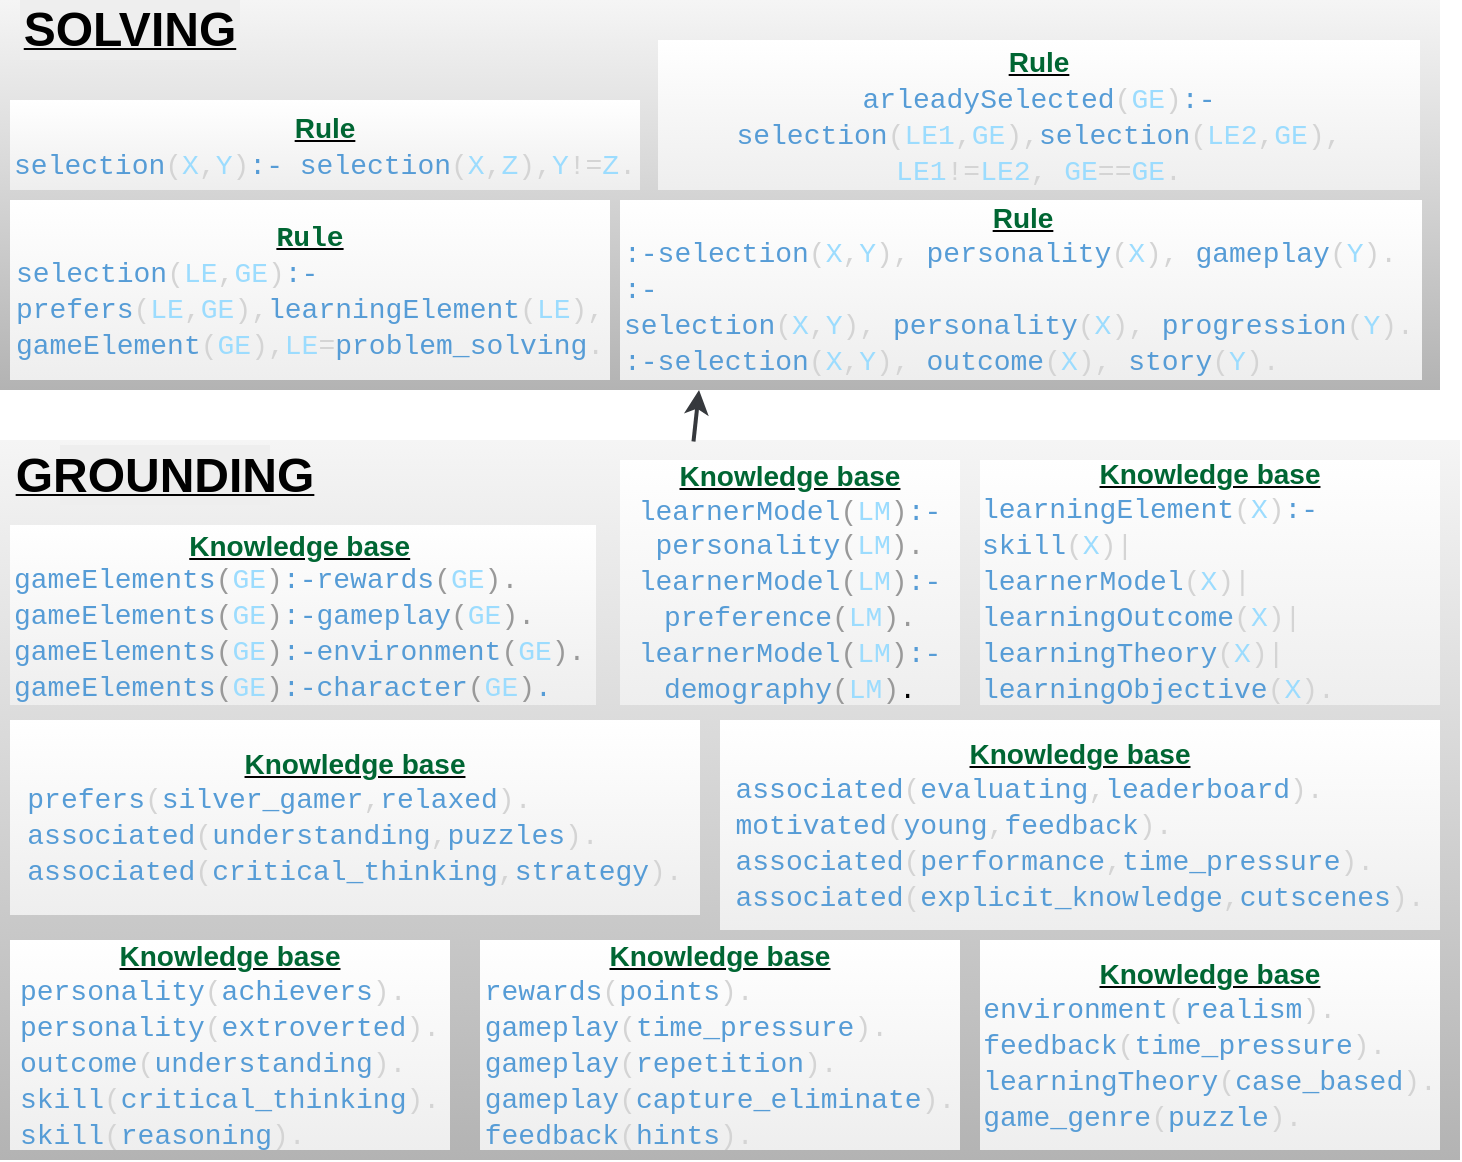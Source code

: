 <mxfile version="21.7.5" type="github" pages="2">
  <diagram id="4RjSWT0RKZWfSwgtfKOv" name="SystemReasoning">
    <mxGraphModel dx="2771" dy="1139" grid="1" gridSize="10" guides="1" tooltips="1" connect="1" arrows="1" fold="1" page="1" pageScale="1" pageWidth="827" pageHeight="1169" math="0" shadow="0">
      <root>
        <mxCell id="0" />
        <mxCell id="1" parent="0" />
        <mxCell id="TJ5iT2tm_MIIDxVGzSix-23" value="" style="rounded=0;whiteSpace=wrap;html=1;labelBackgroundColor=none;fontSize=14;fillColor=#f5f5f5;strokeColor=none;dashed=1;gradientColor=#b3b3b3;" parent="1" vertex="1">
          <mxGeometry x="-110" y="200" width="720" height="195" as="geometry" />
        </mxCell>
        <mxCell id="TJ5iT2tm_MIIDxVGzSix-22" value="" style="rounded=0;whiteSpace=wrap;html=1;labelBackgroundColor=none;fontSize=14;fillColor=#f5f5f5;gradientColor=#b3b3b3;strokeColor=none;" parent="1" vertex="1">
          <mxGeometry x="-110" y="420" width="730" height="360" as="geometry" />
        </mxCell>
        <mxCell id="TJ5iT2tm_MIIDxVGzSix-2" value="&lt;div style=&quot;text-align: center; font-size: 14px;&quot;&gt;&lt;b style=&quot;font-size: 14px;&quot;&gt;&lt;u style=&quot;font-size: 14px;&quot;&gt;&lt;font color=&quot;#006633&quot; style=&quot;font-size: 14px;&quot;&gt;Knowledge base&lt;/font&gt;&lt;/u&gt;&lt;/b&gt;&lt;/div&gt;&lt;font face=&quot;menlo, monaco, courier new, monospace&quot; style=&quot;font-size: 14px;&quot;&gt;&lt;font color=&quot;#569cd6&quot; style=&quot;font-size: 14px;&quot;&gt;gameElements&lt;/font&gt;&lt;font color=&quot;#999999&quot; style=&quot;font-size: 14px;&quot;&gt;(&lt;/font&gt;&lt;font color=&quot;#9cdcfe&quot; style=&quot;font-size: 14px;&quot;&gt;GE&lt;/font&gt;&lt;font color=&quot;#999999&quot; style=&quot;font-size: 14px;&quot;&gt;)&lt;/font&gt;&lt;font color=&quot;#569cd6&quot; style=&quot;font-size: 14px;&quot;&gt;:-rewards&lt;/font&gt;&lt;font color=&quot;#999999&quot; style=&quot;font-size: 14px;&quot;&gt;(&lt;/font&gt;&lt;font color=&quot;#9cdcfe&quot; style=&quot;font-size: 14px;&quot;&gt;GE&lt;/font&gt;&lt;font color=&quot;#999999&quot; style=&quot;font-size: 14px;&quot;&gt;).&lt;/font&gt;&lt;font color=&quot;#569cd6&quot; style=&quot;font-size: 14px;&quot;&gt;&lt;br style=&quot;font-size: 14px;&quot;&gt;&lt;/font&gt;&lt;font color=&quot;#569cd6&quot; style=&quot;font-size: 14px;&quot;&gt;gameElements&lt;/font&gt;&lt;font color=&quot;#999999&quot; style=&quot;font-size: 14px;&quot;&gt;(&lt;/font&gt;&lt;font color=&quot;#9cdcfe&quot; style=&quot;font-size: 14px;&quot;&gt;GE&lt;/font&gt;&lt;font color=&quot;#999999&quot; style=&quot;font-size: 14px;&quot;&gt;)&lt;/font&gt;&lt;font color=&quot;#569cd6&quot; style=&quot;font-size: 14px;&quot;&gt;:-&lt;/font&gt;&lt;font color=&quot;#569cd6&quot; style=&quot;font-size: 14px;&quot;&gt;gameplay&lt;/font&gt;&lt;font color=&quot;#999999&quot; style=&quot;font-size: 14px;&quot;&gt;(&lt;/font&gt;&lt;font color=&quot;#9cdcfe&quot; style=&quot;font-size: 14px;&quot;&gt;GE&lt;/font&gt;&lt;font color=&quot;#999999&quot; style=&quot;font-size: 14px;&quot;&gt;).&lt;/font&gt;&lt;font color=&quot;#569cd6&quot; style=&quot;font-size: 14px;&quot;&gt;&lt;br style=&quot;font-size: 14px;&quot;&gt;&lt;/font&gt;&lt;font color=&quot;#569cd6&quot; style=&quot;font-size: 14px;&quot;&gt;gameElements&lt;/font&gt;&lt;font color=&quot;#999999&quot; style=&quot;font-size: 14px;&quot;&gt;(&lt;/font&gt;&lt;font color=&quot;#9cdcfe&quot; style=&quot;font-size: 14px;&quot;&gt;GE&lt;/font&gt;&lt;font color=&quot;#999999&quot; style=&quot;font-size: 14px;&quot;&gt;)&lt;/font&gt;&lt;font color=&quot;#569cd6&quot; style=&quot;font-size: 14px;&quot;&gt;:-&lt;/font&gt;&lt;font color=&quot;#569cd6&quot; style=&quot;font-size: 14px;&quot;&gt;environment&lt;/font&gt;&lt;font color=&quot;#999999&quot; style=&quot;font-size: 14px;&quot;&gt;(&lt;/font&gt;&lt;font color=&quot;#9cdcfe&quot; style=&quot;font-size: 14px;&quot;&gt;GE&lt;/font&gt;&lt;font color=&quot;#999999&quot; style=&quot;font-size: 14px;&quot;&gt;).&lt;/font&gt;&lt;font color=&quot;#569cd6&quot; style=&quot;font-size: 14px;&quot;&gt;&lt;br style=&quot;font-size: 14px;&quot;&gt;&lt;/font&gt;&lt;font color=&quot;#569cd6&quot; style=&quot;font-size: 14px;&quot;&gt;gameElements&lt;/font&gt;&lt;font color=&quot;#999999&quot; style=&quot;font-size: 14px;&quot;&gt;(&lt;/font&gt;&lt;font color=&quot;#9cdcfe&quot; style=&quot;font-size: 14px;&quot;&gt;GE&lt;/font&gt;&lt;font color=&quot;#999999&quot; style=&quot;font-size: 14px;&quot;&gt;)&lt;/font&gt;&lt;font color=&quot;#569cd6&quot; style=&quot;font-size: 14px;&quot;&gt;:-&lt;/font&gt;&lt;font color=&quot;#569cd6&quot; style=&quot;font-size: 14px;&quot;&gt;character&lt;/font&gt;&lt;font color=&quot;#999999&quot; style=&quot;font-size: 14px;&quot;&gt;(&lt;/font&gt;&lt;font color=&quot;#9cdcfe&quot; style=&quot;font-size: 14px;&quot;&gt;GE&lt;/font&gt;&lt;font color=&quot;#999999&quot; style=&quot;font-size: 14px;&quot;&gt;)&lt;/font&gt;&lt;font color=&quot;#569cd6&quot; style=&quot;font-size: 14px;&quot;&gt;&lt;span style=&quot;font-size: 14px;&quot;&gt;.&lt;/span&gt;&lt;/font&gt;&lt;/font&gt;" style="rounded=0;whiteSpace=wrap;html=1;align=left;fontSize=14;fillColor=#eeeeee;strokeColor=none;dashed=1;labelBackgroundColor=none;gradientColor=#ffffff;gradientDirection=north;" parent="1" vertex="1">
          <mxGeometry x="-105" y="462.5" width="293" height="90" as="geometry" />
        </mxCell>
        <mxCell id="TJ5iT2tm_MIIDxVGzSix-3" value="&lt;b style=&quot;font-size: 14px&quot;&gt;&lt;u style=&quot;font-size: 14px&quot;&gt;&lt;font color=&quot;#006633&quot; style=&quot;font-size: 14px&quot;&gt;Knowledge base&lt;/font&gt;&lt;/u&gt;&lt;/b&gt;&lt;span style=&quot;font-size: 14px&quot;&gt;&lt;br style=&quot;font-size: 14px&quot;&gt;&lt;/span&gt;&lt;div style=&quot;color: rgb(212 , 212 , 212) ; font-family: &amp;quot;menlo&amp;quot; , &amp;quot;monaco&amp;quot; , &amp;quot;courier new&amp;quot; , monospace ; line-height: 18px ; font-size: 14px&quot;&gt;&lt;div style=&quot;text-align: left ; font-size: 14px&quot;&gt;&lt;span style=&quot;font-size: 14px;&quot;&gt;&lt;span style=&quot;color: rgb(86 , 156 , 214) ; font-size: 14px&quot;&gt;learningElement&lt;/span&gt;(&lt;span style=&quot;color: rgb(156 , 220 , 254) ; font-size: 14px&quot;&gt;X&lt;/span&gt;)&lt;span style=&quot;color: rgb(86 , 156 , 214) ; font-size: 14px&quot;&gt;:-skill&lt;/span&gt;(&lt;span style=&quot;color: rgb(156 , 220 , 254) ; font-size: 14px&quot;&gt;X&lt;/span&gt;)|&lt;/span&gt;&lt;/div&gt;&lt;div style=&quot;text-align: left ; font-size: 14px&quot;&gt;&lt;span style=&quot;font-size: 14px;&quot;&gt;&lt;span style=&quot;color: rgb(86 , 156 , 214) ; font-size: 14px&quot;&gt;learnerModel&lt;/span&gt;(&lt;span style=&quot;color: rgb(156 , 220 , 254) ; font-size: 14px&quot;&gt;X&lt;/span&gt;)|&lt;/span&gt;&lt;/div&gt;&lt;div style=&quot;text-align: left ; font-size: 14px&quot;&gt;&lt;span style=&quot;color: rgb(86, 156, 214); font-size: 14px;&quot;&gt;learningOutcome&lt;/span&gt;&lt;span style=&quot;font-size: 14px;&quot;&gt;(&lt;/span&gt;&lt;span style=&quot;color: rgb(156, 220, 254); font-size: 14px;&quot;&gt;X&lt;/span&gt;&lt;span style=&quot;font-size: 14px;&quot;&gt;)|&lt;/span&gt;&lt;/div&gt;&lt;div style=&quot;text-align: left ; font-size: 14px&quot;&gt;&lt;span style=&quot;font-size: 14px;&quot;&gt;                    &lt;span style=&quot;color: rgb(86 , 156 , 214) ; font-size: 14px&quot;&gt;learningTheory&lt;/span&gt;(&lt;span style=&quot;color: rgb(156 , 220 , 254) ; font-size: 14px&quot;&gt;X&lt;/span&gt;)|&lt;/span&gt;&lt;/div&gt;&lt;div style=&quot;font-size: 14px&quot;&gt;&lt;div style=&quot;text-align: left ; font-size: 14px&quot;&gt;&lt;span style=&quot;color: rgb(86, 156, 214); font-size: 14px;&quot;&gt;learningObjective&lt;/span&gt;&lt;span style=&quot;font-size: 14px;&quot;&gt;(&lt;/span&gt;&lt;span style=&quot;color: rgb(156, 220, 254); font-size: 14px;&quot;&gt;X&lt;/span&gt;&lt;span style=&quot;font-size: 14px;&quot;&gt;).&lt;/span&gt;&lt;/div&gt;&lt;/div&gt;&lt;/div&gt;" style="rounded=0;whiteSpace=wrap;html=1;fontSize=14;fillColor=#eeeeee;strokeColor=none;dashed=1;labelBackgroundColor=none;gradientColor=#ffffff;gradientDirection=north;" parent="1" vertex="1">
          <mxGeometry x="380" y="430" width="230" height="122.5" as="geometry" />
        </mxCell>
        <mxCell id="TJ5iT2tm_MIIDxVGzSix-4" value="&lt;b style=&quot;font-size: 14px&quot;&gt;&lt;u style=&quot;font-size: 14px&quot;&gt;&lt;font color=&quot;#006633&quot; style=&quot;font-size: 14px&quot;&gt;Knowledge base&lt;/font&gt;&lt;/u&gt;&lt;/b&gt;&lt;br style=&quot;font-size: 14px&quot;&gt;&lt;font face=&quot;menlo, monaco, courier new, monospace&quot; style=&quot;font-size: 14px&quot;&gt;&lt;font color=&quot;#569cd6&quot; style=&quot;text-align: left ; font-size: 14px&quot;&gt;learnerModel&lt;/font&gt;&lt;font color=&quot;#999999&quot; style=&quot;text-align: left ; font-size: 14px&quot;&gt;(&lt;/font&gt;&lt;font color=&quot;#9cdcfe&quot; style=&quot;text-align: left ; font-size: 14px&quot;&gt;LM&lt;/font&gt;&lt;font color=&quot;#999999&quot; style=&quot;text-align: left ; font-size: 14px&quot;&gt;)&lt;/font&gt;&lt;font color=&quot;#569cd6&quot; style=&quot;text-align: left ; font-size: 14px&quot;&gt;:-&lt;br&gt;&lt;/font&gt;&lt;font color=&quot;#569cd6&quot; style=&quot;text-align: left ; font-size: 14px&quot;&gt;personality&lt;/font&gt;&lt;font color=&quot;#999999&quot; style=&quot;text-align: left ; font-size: 14px&quot;&gt;(&lt;/font&gt;&lt;font color=&quot;#9cdcfe&quot; style=&quot;text-align: left ; font-size: 14px&quot;&gt;LM&lt;/font&gt;&lt;font color=&quot;#999999&quot; style=&quot;text-align: left ; font-size: 14px&quot;&gt;).&lt;/font&gt;&lt;br style=&quot;font-size: 14px&quot;&gt;&lt;font style=&quot;text-align: left ; font-size: 14px&quot; color=&quot;#569cd6&quot;&gt;learnerModel&lt;/font&gt;&lt;font color=&quot;#999999&quot; style=&quot;text-align: left ; font-size: 14px&quot;&gt;(&lt;/font&gt;&lt;font style=&quot;text-align: left ; font-size: 14px&quot; color=&quot;#9cdcfe&quot;&gt;LM&lt;/font&gt;&lt;font color=&quot;#999999&quot; style=&quot;text-align: left ; font-size: 14px&quot;&gt;)&lt;/font&gt;&lt;font color=&quot;#569cd6&quot; style=&quot;text-align: left ; font-size: 14px&quot;&gt;:-&lt;br&gt;&lt;/font&gt;&lt;font color=&quot;#569cd6&quot; style=&quot;text-align: left ; font-size: 14px&quot;&gt;preference&lt;/font&gt;&lt;font color=&quot;#999999&quot; style=&quot;text-align: left ; font-size: 14px&quot;&gt;(&lt;/font&gt;&lt;font color=&quot;#9cdcfe&quot; style=&quot;text-align: left ; font-size: 14px&quot;&gt;LM&lt;/font&gt;&lt;font color=&quot;#999999&quot; style=&quot;text-align: left ; font-size: 14px&quot;&gt;).&lt;/font&gt;&lt;br style=&quot;font-size: 14px&quot;&gt;&lt;font color=&quot;#569cd6&quot; style=&quot;text-align: left ; font-size: 14px&quot;&gt;learnerModel&lt;/font&gt;&lt;font color=&quot;#999999&quot; style=&quot;text-align: left ; font-size: 14px&quot;&gt;(&lt;/font&gt;&lt;font color=&quot;#9cdcfe&quot; style=&quot;text-align: left ; font-size: 14px&quot;&gt;LM&lt;/font&gt;&lt;font color=&quot;#999999&quot; style=&quot;text-align: left ; font-size: 14px&quot;&gt;)&lt;/font&gt;&lt;font color=&quot;#569cd6&quot; style=&quot;text-align: left ; font-size: 14px&quot;&gt;:-&lt;br&gt;&lt;/font&gt;&lt;font color=&quot;#569cd6&quot; style=&quot;text-align: left ; font-size: 14px&quot;&gt;demography&lt;/font&gt;&lt;font color=&quot;#999999&quot; style=&quot;text-align: left ; font-size: 14px&quot;&gt;(&lt;/font&gt;&lt;font color=&quot;#9cdcfe&quot; style=&quot;text-align: left ; font-size: 14px&quot;&gt;LM&lt;/font&gt;&lt;font color=&quot;#999999&quot; style=&quot;text-align: left ; font-size: 14px&quot;&gt;)&lt;/font&gt;.&lt;/font&gt;" style="rounded=0;whiteSpace=wrap;html=1;fontSize=14;fillColor=#eeeeee;strokeColor=none;dashed=1;labelBackgroundColor=none;gradientColor=#ffffff;gradientDirection=north;" parent="1" vertex="1">
          <mxGeometry x="200" y="430" width="170" height="122.5" as="geometry" />
        </mxCell>
        <mxCell id="TJ5iT2tm_MIIDxVGzSix-6" value="&lt;span style=&quot;font-size: 14px;&quot;&gt;&lt;b style=&quot;font-size: 14px;&quot;&gt;&lt;u style=&quot;font-size: 14px;&quot;&gt;&lt;font color=&quot;#006633&quot; style=&quot;font-size: 14px;&quot;&gt;Knowledge base&lt;/font&gt;&lt;/u&gt;&lt;/b&gt;&lt;br style=&quot;font-size: 14px;&quot;&gt;&lt;/span&gt;&lt;div style=&quot;text-align: left; color: rgb(212, 212, 212); font-family: menlo, monaco, &amp;quot;courier new&amp;quot;, monospace; line-height: 18px; font-size: 14px;&quot;&gt;&lt;span style=&quot;font-size: 14px;&quot;&gt;&lt;span style=&quot;color: rgb(86, 156, 214); font-size: 14px;&quot;&gt;personality&lt;/span&gt;(&lt;span style=&quot;color: rgb(86, 156, 214); font-size: 14px;&quot;&gt;achievers&lt;/span&gt;).&lt;/span&gt;&lt;/div&gt;&lt;div style=&quot;text-align: left; color: rgb(212, 212, 212); font-family: menlo, monaco, &amp;quot;courier new&amp;quot;, monospace; line-height: 18px; font-size: 14px;&quot;&gt;&lt;span style=&quot;color: rgb(86, 156, 214); font-size: 14px;&quot;&gt;personality&lt;/span&gt;&lt;span style=&quot;font-size: 14px;&quot;&gt;(&lt;/span&gt;&lt;span style=&quot;color: rgb(86, 156, 214); font-size: 14px;&quot;&gt;extroverted&lt;/span&gt;&lt;span style=&quot;font-size: 14px;&quot;&gt;).&lt;/span&gt;&lt;/div&gt;&lt;div style=&quot;text-align: left; color: rgb(212, 212, 212); font-family: menlo, monaco, &amp;quot;courier new&amp;quot;, monospace; line-height: 18px; font-size: 14px;&quot;&gt;&lt;span style=&quot;font-size: 14px;&quot;&gt;&lt;span style=&quot;color: rgb(86, 156, 214); font-size: 14px;&quot;&gt;outcome&lt;/span&gt;(&lt;span style=&quot;color: rgb(86, 156, 214); font-size: 14px;&quot;&gt;understanding&lt;/span&gt;).&lt;/span&gt;&lt;/div&gt;&lt;div style=&quot;color: rgb(212, 212, 212); font-family: menlo, monaco, &amp;quot;courier new&amp;quot;, monospace; line-height: 18px; font-size: 14px;&quot;&gt;&lt;div style=&quot;font-family: menlo, monaco, &amp;quot;courier new&amp;quot;, monospace; line-height: 18px; font-size: 14px;&quot;&gt;&lt;div style=&quot;font-family: menlo, monaco, &amp;quot;courier new&amp;quot;, monospace; line-height: 18px; font-size: 14px;&quot;&gt;&lt;div style=&quot;text-align: left; font-size: 14px;&quot;&gt;&lt;span style=&quot;font-size: 14px;&quot;&gt;&lt;span style=&quot;color: rgb(86, 156, 214); font-size: 14px;&quot;&gt;skill&lt;/span&gt;(&lt;span style=&quot;color: rgb(86, 156, 214); font-size: 14px;&quot;&gt;critical_thinking&lt;/span&gt;).&lt;/span&gt;&lt;/div&gt;&lt;div style=&quot;font-size: 14px;&quot;&gt;&lt;div style=&quot;text-align: left; font-size: 14px;&quot;&gt;&lt;span style=&quot;color: rgb(86, 156, 214); font-size: 14px;&quot;&gt;skill&lt;/span&gt;&lt;span style=&quot;font-size: 14px;&quot;&gt;(&lt;/span&gt;&lt;span style=&quot;color: rgb(86, 156, 214); font-size: 14px;&quot;&gt;reasoning&lt;/span&gt;&lt;span style=&quot;font-size: 14px;&quot;&gt;).&lt;/span&gt;&lt;/div&gt;&lt;/div&gt;&lt;/div&gt;&lt;/div&gt;&lt;/div&gt;" style="rounded=0;whiteSpace=wrap;html=1;fontSize=14;fillColor=#eeeeee;strokeColor=none;dashed=1;labelBackgroundColor=none;gradientColor=#ffffff;gradientDirection=north;" parent="1" vertex="1">
          <mxGeometry x="-105" y="670" width="220" height="105" as="geometry" />
        </mxCell>
        <mxCell id="TJ5iT2tm_MIIDxVGzSix-10" value="&lt;span style=&quot;font-size: 14px;&quot;&gt;&lt;b style=&quot;font-size: 14px;&quot;&gt;&lt;u style=&quot;font-size: 14px;&quot;&gt;&lt;font color=&quot;#006633&quot; style=&quot;font-size: 14px;&quot;&gt;Knowledge base&lt;/font&gt;&lt;/u&gt;&lt;/b&gt;&lt;br style=&quot;font-size: 14px;&quot;&gt;&lt;/span&gt;&lt;div style=&quot;text-align: left; color: rgb(212, 212, 212); font-family: menlo, monaco, &amp;quot;courier new&amp;quot;, monospace; line-height: 18px; font-size: 14px;&quot;&gt;&lt;span style=&quot;font-size: 14px;&quot;&gt;&lt;span style=&quot;color: rgb(86, 156, 214); font-size: 14px;&quot;&gt;prefers&lt;/span&gt;(&lt;span style=&quot;color: rgb(86, 156, 214); font-size: 14px;&quot;&gt;silver_gamer&lt;/span&gt;,&lt;span style=&quot;color: rgb(86, 156, 214); font-size: 14px;&quot;&gt;relaxed&lt;/span&gt;).&lt;/span&gt;&lt;/div&gt;&lt;div style=&quot;color: rgb(212, 212, 212); font-family: menlo, monaco, &amp;quot;courier new&amp;quot;, monospace; line-height: 18px; font-size: 14px;&quot;&gt;&lt;div style=&quot;text-align: left; line-height: 18px; font-size: 14px;&quot;&gt;&lt;span style=&quot;color: rgb(86, 156, 214); font-size: 14px;&quot;&gt;associated&lt;/span&gt;(&lt;span style=&quot;color: rgb(86, 156, 214); font-size: 14px;&quot;&gt;understanding&lt;/span&gt;,&lt;span style=&quot;color: rgb(86, 156, 214); font-size: 14px;&quot;&gt;puzzles&lt;/span&gt;).&lt;/div&gt;&lt;div style=&quot;text-align: left; line-height: 18px; font-size: 14px;&quot;&gt;&lt;div style=&quot;line-height: 18px; font-size: 14px;&quot;&gt;&lt;span style=&quot;color: rgb(86, 156, 214); font-size: 14px;&quot;&gt;associated&lt;/span&gt;(&lt;span style=&quot;color: rgb(86, 156, 214); font-size: 14px;&quot;&gt;critical_thinking&lt;/span&gt;,&lt;span style=&quot;color: rgb(86, 156, 214); font-size: 14px;&quot;&gt;strategy&lt;/span&gt;).&lt;/div&gt;&lt;/div&gt;&lt;/div&gt;" style="rounded=0;whiteSpace=wrap;html=1;fontSize=14;fillColor=#eeeeee;strokeColor=none;dashed=1;labelBackgroundColor=none;gradientColor=#ffffff;gradientDirection=north;" parent="1" vertex="1">
          <mxGeometry x="-105" y="560" width="345" height="97.5" as="geometry" />
        </mxCell>
        <mxCell id="TJ5iT2tm_MIIDxVGzSix-11" value="&lt;div style=&quot;font-family: &amp;quot;menlo&amp;quot; , &amp;quot;monaco&amp;quot; , &amp;quot;courier new&amp;quot; , monospace ; line-height: 18px ; font-size: 14px&quot;&gt;&lt;span style=&quot;font-size: 14px;&quot;&gt;&lt;b style=&quot;font-size: 14px&quot;&gt;&lt;u style=&quot;font-size: 14px&quot;&gt;&lt;font color=&quot;#006633&quot; style=&quot;font-size: 14px&quot;&gt;Rule&lt;/font&gt;&lt;/u&gt;&lt;/b&gt;&lt;/span&gt;&lt;/div&gt;&lt;div style=&quot;text-align: left ; color: rgb(212 , 212 , 212) ; font-family: &amp;quot;menlo&amp;quot; , &amp;quot;monaco&amp;quot; , &amp;quot;courier new&amp;quot; , monospace ; line-height: 18px ; font-size: 14px&quot;&gt;&lt;span style=&quot;font-size: 14px;&quot;&gt;&lt;span style=&quot;color: rgb(86 , 156 , 214) ; font-size: 14px&quot;&gt;selection&lt;/span&gt;(&lt;span style=&quot;color: rgb(156 , 220 , 254) ; font-size: 14px&quot;&gt;LE&lt;/span&gt;,&lt;span style=&quot;color: rgb(156 , 220 , 254) ; font-size: 14px&quot;&gt;GE&lt;/span&gt;)&lt;span style=&quot;color: rgb(86 , 156 , 214) ; font-size: 14px&quot;&gt;:-&lt;span style=&quot;white-space: pre ; font-size: 14px&quot;&gt; &lt;span style=&quot;white-space: pre ; font-size: 14px&quot;&gt;   &amp;nbsp;&lt;/span&gt;&lt;/span&gt;&lt;/span&gt;&lt;/span&gt;&lt;/div&gt;&lt;div style=&quot;color: rgb(212 , 212 , 212) ; font-family: &amp;quot;menlo&amp;quot; , &amp;quot;monaco&amp;quot; , &amp;quot;courier new&amp;quot; , monospace ; line-height: 18px ; font-size: 14px&quot;&gt;&lt;span style=&quot;font-size: 14px;&quot;&gt;&lt;span style=&quot;color: rgb(86 , 156 , 214) ; font-size: 14px&quot;&gt;prefers&lt;/span&gt;(&lt;span style=&quot;color: rgb(156 , 220 , 254) ; font-size: 14px&quot;&gt;LE&lt;/span&gt;,&lt;span style=&quot;color: rgb(156 , 220 , 254) ; font-size: 14px&quot;&gt;GE&lt;/span&gt;),&lt;span style=&quot;color: rgb(86 , 156 , 214) ; font-size: 14px&quot;&gt;learningElement&lt;/span&gt;(&lt;span style=&quot;color: rgb(156 , 220 , 254) ; font-size: 14px&quot;&gt;LE&lt;/span&gt;),&lt;/span&gt;&lt;/div&gt;&lt;div style=&quot;color: rgb(212 , 212 , 212) ; font-family: &amp;quot;menlo&amp;quot; , &amp;quot;monaco&amp;quot; , &amp;quot;courier new&amp;quot; , monospace ; line-height: 18px ; font-size: 14px&quot;&gt;&lt;span style=&quot;font-size: 14px;&quot;&gt;&lt;span style=&quot;color: rgb(86 , 156 , 214) ; font-size: 14px&quot;&gt;gameElement&lt;/span&gt;(&lt;span style=&quot;color: rgb(156 , 220 , 254) ; font-size: 14px&quot;&gt;GE&lt;/span&gt;),&lt;span style=&quot;color: rgb(156 , 220 , 254) ; font-size: 14px&quot;&gt;LE&lt;/span&gt;=&lt;span style=&quot;color: rgb(86 , 156 , 214) ; font-size: 14px&quot;&gt;problem_solving&lt;/span&gt;.&lt;/span&gt;&lt;/div&gt;" style="rounded=0;whiteSpace=wrap;html=1;fontSize=14;fillColor=#eeeeee;strokeColor=none;dashed=1;labelBackgroundColor=none;gradientColor=#ffffff;gradientDirection=north;" parent="1" vertex="1">
          <mxGeometry x="-105" y="300" width="300" height="90" as="geometry" />
        </mxCell>
        <mxCell id="TJ5iT2tm_MIIDxVGzSix-15" value="&lt;div style=&quot;text-align: center ; font-size: 14px&quot;&gt;&lt;b style=&quot;color: rgb(0 , 0 , 0) ; font-size: 14px&quot;&gt;&lt;u style=&quot;font-size: 14px&quot;&gt;&lt;font color=&quot;#006633&quot; style=&quot;font-size: 14px&quot;&gt;Rule&lt;/font&gt;&lt;/u&gt;&lt;/b&gt;&lt;/div&gt;&lt;div style=&quot;font-size: 14px&quot;&gt;&lt;span style=&quot;color: rgb(212 , 212 , 212) ; font-family: &amp;quot;menlo&amp;quot; , &amp;quot;monaco&amp;quot; , &amp;quot;courier new&amp;quot; , monospace ; font-size: 14px&quot;&gt;&lt;span style=&quot;color: rgb(86 , 156 , 214) ; font-size: 14px&quot;&gt;:-selection&lt;/span&gt;(&lt;/span&gt;&lt;span style=&quot;font-family: &amp;quot;menlo&amp;quot; , &amp;quot;monaco&amp;quot; , &amp;quot;courier new&amp;quot; , monospace ; color: rgb(156 , 220 , 254) ; font-size: 14px&quot;&gt;X&lt;/span&gt;&lt;font color=&quot;#d4d4d4&quot; style=&quot;color: rgb(212 , 212 , 212) ; font-family: &amp;quot;menlo&amp;quot; , &amp;quot;monaco&amp;quot; , &amp;quot;courier new&amp;quot; , monospace ; font-size: 14px&quot;&gt;,&lt;/font&gt;&lt;span style=&quot;font-family: &amp;quot;menlo&amp;quot; , &amp;quot;monaco&amp;quot; , &amp;quot;courier new&amp;quot; , monospace ; color: rgb(156 , 220 , 254) ; font-size: 14px&quot;&gt;Y&lt;/span&gt;&lt;span style=&quot;color: rgb(212 , 212 , 212) ; font-family: &amp;quot;menlo&amp;quot; , &amp;quot;monaco&amp;quot; , &amp;quot;courier new&amp;quot; , monospace ; font-size: 14px&quot;&gt;),&amp;nbsp;&lt;/span&gt;&lt;span style=&quot;font-family: &amp;quot;menlo&amp;quot; , &amp;quot;monaco&amp;quot; , &amp;quot;courier new&amp;quot; , monospace ; color: rgb(86 , 156 , 214) ; font-size: 14px&quot;&gt;personality&lt;/span&gt;&lt;span style=&quot;color: rgb(212 , 212 , 212) ; font-family: &amp;quot;menlo&amp;quot; , &amp;quot;monaco&amp;quot; , &amp;quot;courier new&amp;quot; , monospace ; font-size: 14px&quot;&gt;(&lt;/span&gt;&lt;span style=&quot;font-family: &amp;quot;menlo&amp;quot; , &amp;quot;monaco&amp;quot; , &amp;quot;courier new&amp;quot; , monospace ; color: rgb(156 , 220 , 254) ; font-size: 14px&quot;&gt;X&lt;/span&gt;&lt;span style=&quot;font-family: &amp;quot;menlo&amp;quot; , &amp;quot;monaco&amp;quot; , &amp;quot;courier new&amp;quot; , monospace ; font-size: 14px&quot;&gt;&lt;font color=&quot;#d4d4d4&quot; style=&quot;font-size: 14px&quot;&gt;),&lt;/font&gt;&lt;/span&gt;&lt;span style=&quot;font-family: &amp;quot;menlo&amp;quot; , &amp;quot;monaco&amp;quot; , &amp;quot;courier new&amp;quot; , monospace ; color: rgb(86 , 156 , 214) ; font-size: 14px&quot;&gt;&amp;nbsp;gameplay&lt;/span&gt;&lt;span style=&quot;color: rgb(212 , 212 , 212) ; font-family: &amp;quot;menlo&amp;quot; , &amp;quot;monaco&amp;quot; , &amp;quot;courier new&amp;quot; , monospace ; font-size: 14px&quot;&gt;(&lt;/span&gt;&lt;span style=&quot;font-family: &amp;quot;menlo&amp;quot; , &amp;quot;monaco&amp;quot; , &amp;quot;courier new&amp;quot; , monospace ; color: rgb(156 , 220 , 254) ; font-size: 14px&quot;&gt;Y&lt;/span&gt;&lt;span style=&quot;color: rgb(212 , 212 , 212) ; font-family: &amp;quot;menlo&amp;quot; , &amp;quot;monaco&amp;quot; , &amp;quot;courier new&amp;quot; , monospace ; font-size: 14px&quot;&gt;).&lt;/span&gt;&lt;br style=&quot;font-size: 14px&quot;&gt;&lt;/div&gt;&lt;div style=&quot;color: rgb(212 , 212 , 212) ; font-family: &amp;quot;menlo&amp;quot; , &amp;quot;monaco&amp;quot; , &amp;quot;courier new&amp;quot; , monospace ; line-height: 18px ; font-size: 14px&quot;&gt;&lt;div style=&quot;font-size: 14px&quot;&gt;&lt;span style=&quot;color: rgb(86 , 156 , 214) ; font-size: 14px&quot;&gt;:-selection&lt;/span&gt;(&lt;span style=&quot;color: rgb(156 , 220 , 254) ; font-size: 14px&quot;&gt;X&lt;/span&gt;&lt;font color=&quot;#d4d4d4&quot; style=&quot;font-size: 14px&quot;&gt;,&lt;/font&gt;&lt;span style=&quot;color: rgb(156 , 220 , 254) ; font-size: 14px&quot;&gt;Y&lt;/span&gt;),&amp;nbsp;&lt;span style=&quot;color: rgb(86 , 156 , 214) ; font-size: 14px&quot;&gt;personality&lt;/span&gt;(&lt;span style=&quot;color: rgb(156 , 220 , 254) ; font-size: 14px&quot;&gt;X&lt;/span&gt;&lt;span style=&quot;color: rgb(0 , 102 , 51) ; font-size: 14px&quot;&gt;&lt;font color=&quot;#d4d4d4&quot; style=&quot;font-size: 14px&quot;&gt;),&lt;/font&gt;&lt;/span&gt;&lt;span style=&quot;color: rgb(86 , 156 , 214) ; font-size: 14px&quot;&gt;&amp;nbsp;progression&lt;/span&gt;(&lt;span style=&quot;color: rgb(156 , 220 , 254) ; font-size: 14px&quot;&gt;Y&lt;/span&gt;).&lt;/div&gt;&lt;/div&gt;&lt;div style=&quot;color: rgb(212 , 212 , 212) ; font-family: &amp;quot;menlo&amp;quot; , &amp;quot;monaco&amp;quot; , &amp;quot;courier new&amp;quot; , monospace ; line-height: 18px ; font-size: 14px&quot;&gt;&lt;div style=&quot;font-family: &amp;quot;menlo&amp;quot; , &amp;quot;monaco&amp;quot; , &amp;quot;courier new&amp;quot; , monospace ; line-height: 18px ; font-size: 14px&quot;&gt;&lt;div style=&quot;line-height: 18px ; font-size: 14px&quot;&gt;&lt;span style=&quot;color: rgb(86 , 156 , 214) ; font-size: 14px&quot;&gt;:-selection&lt;/span&gt;(&lt;span style=&quot;color: rgb(156 , 220 , 254) ; font-size: 14px&quot;&gt;X&lt;/span&gt;&lt;font color=&quot;#d4d4d4&quot; style=&quot;font-size: 14px&quot;&gt;,&lt;/font&gt;&lt;span style=&quot;color: rgb(156 , 220 , 254) ; font-size: 14px&quot;&gt;Y&lt;/span&gt;),&amp;nbsp;&lt;span style=&quot;color: rgb(86 , 156 , 214) ; font-size: 14px&quot;&gt;outcome&lt;/span&gt;(&lt;span style=&quot;color: rgb(156 , 220 , 254) ; font-size: 14px&quot;&gt;X&lt;/span&gt;&lt;span style=&quot;color: rgb(0 , 102 , 51) ; font-size: 14px&quot;&gt;&lt;font color=&quot;#d4d4d4&quot; style=&quot;font-size: 14px&quot;&gt;),&lt;/font&gt;&lt;/span&gt;&lt;span style=&quot;color: rgb(86 , 156 , 214) ; font-size: 14px&quot;&gt;&amp;nbsp;story&lt;/span&gt;(&lt;span style=&quot;color: rgb(156 , 220 , 254) ; font-size: 14px&quot;&gt;Y&lt;/span&gt;).&lt;/div&gt;&lt;/div&gt;&lt;/div&gt;" style="rounded=0;whiteSpace=wrap;html=1;labelBackgroundColor=none;align=left;fontSize=14;fillColor=#eeeeee;strokeColor=none;dashed=1;gradientColor=#ffffff;gradientDirection=north;" parent="1" vertex="1">
          <mxGeometry x="200" y="300" width="401" height="90" as="geometry" />
        </mxCell>
        <mxCell id="TJ5iT2tm_MIIDxVGzSix-16" value="&lt;div style=&quot;color: rgb(212 , 212 , 212) ; font-family: &amp;quot;menlo&amp;quot; , &amp;quot;monaco&amp;quot; , &amp;quot;courier new&amp;quot; , monospace ; line-height: 18px ; font-size: 14px&quot;&gt;&lt;b style=&quot;font-family: &amp;quot;helvetica&amp;quot; ; color: rgb(0 , 0 , 0) ; font-size: 14px&quot;&gt;&lt;u style=&quot;font-size: 14px&quot;&gt;&lt;font color=&quot;#006633&quot; style=&quot;font-size: 14px&quot;&gt;Rule&lt;/font&gt;&lt;/u&gt;&lt;/b&gt;&lt;span style=&quot;font-size: 14px;&quot;&gt;&lt;span style=&quot;color: rgb(86 , 156 , 214) ; font-size: 14px&quot;&gt;&lt;br style=&quot;font-size: 14px&quot;&gt;&lt;/span&gt;&lt;/span&gt;&lt;/div&gt;&lt;div style=&quot;color: rgb(212 , 212 , 212) ; font-family: &amp;quot;menlo&amp;quot; , &amp;quot;monaco&amp;quot; , &amp;quot;courier new&amp;quot; , monospace ; line-height: 18px ; font-size: 14px&quot;&gt;&lt;span style=&quot;font-size: 14px;&quot;&gt;&lt;span style=&quot;color: rgb(86 , 156 , 214) ; font-size: 14px&quot;&gt;arleadySelected&lt;/span&gt;(&lt;span style=&quot;color: rgb(156 , 220 , 254) ; font-size: 14px&quot;&gt;GE&lt;/span&gt;)&lt;span style=&quot;color: rgb(86 , 156 , 214) ; font-size: 14px&quot;&gt;:-selection&lt;/span&gt;(&lt;span style=&quot;color: rgb(156 , 220 , 254) ; font-size: 14px&quot;&gt;LE1&lt;/span&gt;,&lt;span style=&quot;color: rgb(156 , 220 , 254) ; font-size: 14px&quot;&gt;GE&lt;/span&gt;),&lt;span style=&quot;color: rgb(86 , 156 , 214) ; font-size: 14px&quot;&gt;selection&lt;/span&gt;(&lt;span style=&quot;color: rgb(156 , 220 , 254) ; font-size: 14px&quot;&gt;LE2&lt;/span&gt;,&lt;span style=&quot;color: rgb(156 , 220 , 254) ; font-size: 14px&quot;&gt;GE&lt;/span&gt;), &lt;span style=&quot;color: rgb(156 , 220 , 254) ; font-size: 14px&quot;&gt;LE1&lt;/span&gt;!=&lt;span style=&quot;color: rgb(156 , 220 , 254) ; font-size: 14px&quot;&gt;LE2&lt;/span&gt;, &lt;span style=&quot;color: rgb(156 , 220 , 254) ; font-size: 14px&quot;&gt;GE&lt;/span&gt;==&lt;span style=&quot;color: rgb(156 , 220 , 254) ; font-size: 14px&quot;&gt;GE&lt;/span&gt;.&lt;/span&gt;&lt;/div&gt;" style="rounded=0;whiteSpace=wrap;html=1;labelBackgroundColor=none;fontSize=14;fillColor=#eeeeee;strokeColor=none;dashed=1;gradientColor=#ffffff;gradientDirection=north;" parent="1" vertex="1">
          <mxGeometry x="219" y="220" width="381" height="75" as="geometry" />
        </mxCell>
        <mxCell id="TJ5iT2tm_MIIDxVGzSix-17" value="&lt;div style=&quot;color: rgb(212 , 212 , 212) ; font-family: &amp;quot;menlo&amp;quot; , &amp;quot;monaco&amp;quot; , &amp;quot;courier new&amp;quot; , monospace ; line-height: 18px ; font-size: 14px&quot;&gt;&lt;b style=&quot;font-family: &amp;quot;helvetica&amp;quot; ; color: rgb(0 , 0 , 0) ; font-size: 14px&quot;&gt;&lt;u style=&quot;font-size: 14px&quot;&gt;&lt;font color=&quot;#006633&quot; style=&quot;font-size: 14px&quot;&gt;Rule&lt;/font&gt;&lt;/u&gt;&lt;/b&gt;&lt;span style=&quot;font-size: 14px;&quot;&gt;&lt;span style=&quot;color: rgb(86 , 156 , 214) ; font-size: 14px&quot;&gt;&lt;br style=&quot;font-size: 14px&quot;&gt;&lt;/span&gt;&lt;/span&gt;&lt;/div&gt;&lt;div style=&quot;font-family: &amp;quot;menlo&amp;quot; , &amp;quot;monaco&amp;quot; , &amp;quot;courier new&amp;quot; , monospace ; line-height: 18px ; font-size: 14px&quot;&gt;&lt;span style=&quot;font-size: 14px;&quot;&gt;&lt;span style=&quot;color: rgb(86 , 156 , 214) ; font-size: 14px&quot;&gt;selection&lt;/span&gt;&lt;font color=&quot;#d4d4d4&quot; style=&quot;font-size: 14px&quot;&gt;(&lt;/font&gt;&lt;span style=&quot;color: rgb(156 , 220 , 254) ; font-size: 14px&quot;&gt;X&lt;/span&gt;&lt;font color=&quot;#d4d4d4&quot; style=&quot;font-size: 14px&quot;&gt;,&lt;/font&gt;&lt;span style=&quot;color: rgb(156 , 220 , 254) ; font-size: 14px&quot;&gt;Y&lt;/span&gt;&lt;font color=&quot;#d4d4d4&quot; style=&quot;font-size: 14px&quot;&gt;)&lt;/font&gt;&lt;span style=&quot;color: rgb(86 , 156 , 214) ; font-size: 14px&quot;&gt;:-&lt;/span&gt;&lt;font color=&quot;#d4d4d4&quot; style=&quot;font-size: 14px&quot;&gt;&amp;nbsp;&lt;/font&gt;&lt;span style=&quot;color: rgb(86 , 156 , 214) ; font-size: 14px&quot;&gt;selection&lt;/span&gt;&lt;font color=&quot;#d4d4d4&quot; style=&quot;font-size: 14px&quot;&gt;(&lt;/font&gt;&lt;font color=&quot;#9cdcfe&quot; style=&quot;font-size: 14px&quot;&gt;&lt;span style=&quot;font-size: 14px&quot;&gt;X&lt;/span&gt;&lt;/font&gt;&lt;font color=&quot;#d4d4d4&quot; style=&quot;font-size: 14px&quot;&gt;,&lt;/font&gt;&lt;span style=&quot;color: rgb(156 , 220 , 254) ; font-size: 14px&quot;&gt;Z&lt;/span&gt;&lt;font color=&quot;#d4d4d4&quot; style=&quot;font-size: 14px&quot;&gt;),&lt;/font&gt;&lt;span style=&quot;color: rgb(156 , 220 , 254) ; font-size: 14px&quot;&gt;Y&lt;/span&gt;&lt;font color=&quot;#d4d4d4&quot; style=&quot;font-size: 14px&quot;&gt;!=&lt;/font&gt;&lt;span style=&quot;color: rgb(156 , 220 , 254) ; font-size: 14px&quot;&gt;Z&lt;/span&gt;&lt;font color=&quot;#d4d4d4&quot; style=&quot;font-size: 14px&quot;&gt;.&lt;/font&gt;&lt;/span&gt;&lt;/div&gt;" style="rounded=0;whiteSpace=wrap;html=1;labelBackgroundColor=none;fontSize=14;fillColor=#eeeeee;strokeColor=none;dashed=1;gradientColor=#ffffff;gradientDirection=north;" parent="1" vertex="1">
          <mxGeometry x="-105" y="250" width="315" height="45" as="geometry" />
        </mxCell>
        <mxCell id="TJ5iT2tm_MIIDxVGzSix-19" value="&lt;span style=&quot;font-size: 14px;&quot;&gt;&lt;b style=&quot;font-size: 14px;&quot;&gt;&lt;u style=&quot;font-size: 14px;&quot;&gt;&lt;font color=&quot;#006633&quot; style=&quot;font-size: 14px;&quot;&gt;Knowledge base&lt;/font&gt;&lt;/u&gt;&lt;/b&gt;&lt;br style=&quot;font-size: 14px;&quot;&gt;&lt;/span&gt;&lt;div style=&quot;text-align: left; color: rgb(212, 212, 212); font-family: menlo, monaco, &amp;quot;courier new&amp;quot;, monospace; line-height: 18px; font-size: 14px;&quot;&gt;&lt;span style=&quot;font-size: 14px;&quot;&gt;&lt;span style=&quot;color: rgb(86, 156, 214); font-size: 14px;&quot;&gt;rewards&lt;/span&gt;(&lt;span style=&quot;color: rgb(86, 156, 214); font-size: 14px;&quot;&gt;points&lt;/span&gt;).&lt;/span&gt;&lt;/div&gt;&lt;div style=&quot;text-align: left; color: rgb(212, 212, 212); font-family: menlo, monaco, &amp;quot;courier new&amp;quot;, monospace; line-height: 18px; font-size: 14px;&quot;&gt;&lt;span style=&quot;color: rgb(86, 156, 214); font-size: 14px;&quot;&gt;gameplay&lt;/span&gt;&lt;span style=&quot;font-size: 14px;&quot;&gt;(&lt;/span&gt;&lt;span style=&quot;color: rgb(86, 156, 214); font-family: menlo, monaco, &amp;quot;courier new&amp;quot;, monospace; font-size: 14px;&quot;&gt;time_pressure&lt;/span&gt;&lt;span style=&quot;font-size: 14px;&quot;&gt;).&lt;/span&gt;&lt;/div&gt;&lt;div style=&quot;color: rgb(212, 212, 212); font-family: menlo, monaco, &amp;quot;courier new&amp;quot;, monospace; line-height: 18px; font-size: 14px;&quot;&gt;&lt;div style=&quot;font-family: menlo, monaco, &amp;quot;courier new&amp;quot;, monospace; line-height: 18px; font-size: 14px;&quot;&gt;&lt;div style=&quot;text-align: left; line-height: 18px; font-size: 14px;&quot;&gt;&lt;span style=&quot;font-size: 14px;&quot;&gt;&lt;span style=&quot;color: rgb(86, 156, 214); font-size: 14px;&quot;&gt;gameplay&lt;/span&gt;(&lt;span style=&quot;color: rgb(86, 156, 214); font-size: 14px;&quot;&gt;repetition&lt;/span&gt;).&lt;/span&gt;&lt;/div&gt;&lt;div style=&quot;line-height: 18px; font-size: 14px;&quot;&gt;&lt;div style=&quot;line-height: 18px; font-size: 14px;&quot;&gt;&lt;div style=&quot;text-align: left; font-size: 14px;&quot;&gt;&lt;span style=&quot;color: rgb(86, 156, 214); font-size: 14px;&quot;&gt;gameplay&lt;/span&gt;&lt;span style=&quot;font-size: 14px;&quot;&gt;(&lt;/span&gt;&lt;span style=&quot;color: rgb(86, 156, 214); font-size: 14px;&quot;&gt;capture_eliminate&lt;/span&gt;&lt;span style=&quot;font-size: 14px;&quot;&gt;).&lt;/span&gt;&lt;/div&gt;&lt;div style=&quot;text-align: left; font-size: 14px;&quot;&gt;&lt;span style=&quot;color: rgb(86, 156, 214); font-size: 14px;&quot;&gt;feedback&lt;/span&gt;&lt;span style=&quot;font-size: 14px;&quot;&gt;(&lt;/span&gt;&lt;span style=&quot;color: rgb(86, 156, 214); font-size: 14px;&quot;&gt;hints&lt;/span&gt;&lt;span style=&quot;font-size: 14px;&quot;&gt;).&lt;/span&gt;&lt;span style=&quot;font-size: 14px;&quot;&gt;&lt;br style=&quot;font-size: 14px;&quot;&gt;&lt;/span&gt;&lt;/div&gt;&lt;/div&gt;&lt;/div&gt;&lt;/div&gt;&lt;/div&gt;" style="rounded=0;whiteSpace=wrap;html=1;fontSize=14;fillColor=#eeeeee;strokeColor=none;dashed=1;labelBackgroundColor=none;gradientColor=#ffffff;gradientDirection=north;" parent="1" vertex="1">
          <mxGeometry x="130" y="670" width="240" height="105" as="geometry" />
        </mxCell>
        <mxCell id="TJ5iT2tm_MIIDxVGzSix-20" value="&lt;span style=&quot;font-size: 14px;&quot;&gt;&lt;b style=&quot;font-size: 14px&quot;&gt;&lt;u style=&quot;font-size: 14px&quot;&gt;&lt;font color=&quot;#006633&quot; style=&quot;font-size: 14px&quot;&gt;Knowledge base&lt;/font&gt;&lt;/u&gt;&lt;/b&gt;&lt;br style=&quot;font-size: 14px&quot;&gt;&lt;/span&gt;&lt;div style=&quot;text-align: left ; color: rgb(212 , 212 , 212) ; font-family: &amp;quot;menlo&amp;quot; , &amp;quot;monaco&amp;quot; , &amp;quot;courier new&amp;quot; , monospace ; line-height: 18px ; font-size: 14px&quot;&gt;&lt;span style=&quot;font-size: 14px;&quot;&gt;&lt;span style=&quot;color: rgb(86 , 156 , 214) ; font-size: 14px&quot;&gt;environment&lt;/span&gt;(&lt;span style=&quot;color: rgb(86 , 156 , 214) ; font-size: 14px&quot;&gt;realism&lt;/span&gt;).&lt;/span&gt;&lt;/div&gt;&lt;div style=&quot;text-align: left ; color: rgb(212 , 212 , 212) ; font-family: &amp;quot;menlo&amp;quot; , &amp;quot;monaco&amp;quot; , &amp;quot;courier new&amp;quot; , monospace ; line-height: 18px ; font-size: 14px&quot;&gt;&lt;span style=&quot;font-size: 14px;&quot;&gt;&lt;span style=&quot;color: rgb(86 , 156 , 214) ; font-size: 14px&quot;&gt;feedback&lt;/span&gt;(&lt;span style=&quot;color: rgb(86 , 156 , 214) ; font-family: &amp;quot;menlo&amp;quot; , &amp;quot;monaco&amp;quot; , &amp;quot;courier new&amp;quot; , monospace ; font-size: 14px&quot;&gt;time_pressure&lt;/span&gt;).&lt;/span&gt;&lt;/div&gt;&lt;div style=&quot;color: rgb(212 , 212 , 212) ; font-family: &amp;quot;menlo&amp;quot; , &amp;quot;monaco&amp;quot; , &amp;quot;courier new&amp;quot; , monospace ; line-height: 18px ; font-size: 14px&quot;&gt;&lt;div style=&quot;font-family: &amp;quot;menlo&amp;quot; , &amp;quot;monaco&amp;quot; , &amp;quot;courier new&amp;quot; , monospace ; line-height: 18px ; font-size: 14px&quot;&gt;&lt;div style=&quot;font-size: 14px&quot;&gt;&lt;div style=&quot;text-align: left ; font-family: &amp;quot;menlo&amp;quot; , &amp;quot;monaco&amp;quot; , &amp;quot;courier new&amp;quot; , monospace ; line-height: 18px ; font-size: 14px&quot;&gt;&lt;span style=&quot;font-size: 14px;&quot;&gt;&lt;span style=&quot;color: rgb(86 , 156 , 214) ; font-size: 14px&quot;&gt;learningTheory&lt;/span&gt;(&lt;span style=&quot;color: rgb(86 , 156 , 214) ; font-size: 14px&quot;&gt;case_based&lt;/span&gt;).&lt;/span&gt;&lt;/div&gt;&lt;/div&gt;&lt;div style=&quot;font-size: 14px&quot;&gt;&lt;div style=&quot;text-align: left ; line-height: 18px ; font-size: 14px&quot;&gt;&lt;span style=&quot;font-size: 14px;&quot;&gt;&lt;span style=&quot;color: rgb(86 , 156 , 214) ; font-size: 14px&quot;&gt;game_genre&lt;/span&gt;(&lt;span style=&quot;color: rgb(86 , 156 , 214) ; font-size: 14px&quot;&gt;puzzle&lt;/span&gt;).&lt;/span&gt;&lt;/div&gt;&lt;/div&gt;&lt;/div&gt;&lt;/div&gt;" style="rounded=0;whiteSpace=wrap;html=1;fontSize=14;fillColor=#eeeeee;strokeColor=none;dashed=1;labelBackgroundColor=none;gradientColor=#ffffff;gradientDirection=north;" parent="1" vertex="1">
          <mxGeometry x="380" y="670" width="230" height="105" as="geometry" />
        </mxCell>
        <mxCell id="TJ5iT2tm_MIIDxVGzSix-21" value="&lt;span style=&quot;font-size: 14px;&quot;&gt;&lt;b style=&quot;font-size: 14px;&quot;&gt;&lt;u style=&quot;font-size: 14px;&quot;&gt;&lt;font color=&quot;#006633&quot; style=&quot;font-size: 14px;&quot;&gt;Knowledge base&lt;/font&gt;&lt;/u&gt;&lt;/b&gt;&lt;br style=&quot;font-size: 14px;&quot;&gt;&lt;/span&gt;&lt;div style=&quot;text-align: left; color: rgb(212, 212, 212); font-family: menlo, monaco, &amp;quot;courier new&amp;quot;, monospace; line-height: 18px; font-size: 14px;&quot;&gt;&lt;div style=&quot;font-family: menlo, monaco, &amp;quot;courier new&amp;quot;, monospace; line-height: 18px; font-size: 14px;&quot;&gt;&lt;span style=&quot;font-size: 14px;&quot;&gt;&lt;span style=&quot;color: rgb(86, 156, 214); font-size: 14px;&quot;&gt;associated&lt;/span&gt;(&lt;span style=&quot;color: rgb(86, 156, 214); font-size: 14px;&quot;&gt;evaluating&lt;/span&gt;,&lt;span style=&quot;color: rgb(86, 156, 214); font-size: 14px;&quot;&gt;leaderboard&lt;/span&gt;).&lt;/span&gt;&lt;/div&gt;&lt;div style=&quot;font-family: menlo, monaco, &amp;quot;courier new&amp;quot;, monospace; line-height: 18px; font-size: 14px;&quot;&gt;&lt;div style=&quot;font-family: menlo, monaco, &amp;quot;courier new&amp;quot;, monospace; line-height: 18px; font-size: 14px;&quot;&gt;&lt;span style=&quot;font-size: 14px;&quot;&gt;&lt;span style=&quot;color: rgb(86, 156, 214); font-size: 14px;&quot;&gt;motivated&lt;/span&gt;(&lt;span style=&quot;color: rgb(86, 156, 214); font-size: 14px;&quot;&gt;young&lt;/span&gt;,&lt;span style=&quot;color: rgb(86, 156, 214); font-size: 14px;&quot;&gt;feedback&lt;/span&gt;).&lt;/span&gt;&lt;/div&gt;&lt;div style=&quot;font-family: menlo, monaco, &amp;quot;courier new&amp;quot;, monospace; line-height: 18px; font-size: 14px;&quot;&gt;&lt;div style=&quot;line-height: 18px; font-size: 14px;&quot;&gt;&lt;span style=&quot;font-size: 14px;&quot;&gt;&lt;span style=&quot;color: rgb(86, 156, 214); font-size: 14px;&quot;&gt;associated&lt;/span&gt;(&lt;span style=&quot;color: rgb(86, 156, 214); font-size: 14px;&quot;&gt;performance&lt;/span&gt;,&lt;span style=&quot;color: rgb(86, 156, 214); font-size: 14px;&quot;&gt;time_pressure&lt;/span&gt;).&lt;/span&gt;&lt;/div&gt;&lt;div style=&quot;line-height: 18px; font-size: 14px;&quot;&gt;&lt;div style=&quot;line-height: 18px; font-size: 14px;&quot;&gt;&lt;span style=&quot;font-size: 14px;&quot;&gt;&lt;span style=&quot;color: rgb(86, 156, 214); font-size: 14px;&quot;&gt;associated&lt;/span&gt;(&lt;span style=&quot;color: rgb(86, 156, 214); font-size: 14px;&quot;&gt;explicit_knowledge&lt;/span&gt;,&lt;span style=&quot;color: rgb(86, 156, 214); font-size: 14px;&quot;&gt;cutscenes&lt;/span&gt;).&lt;/span&gt;&lt;/div&gt;&lt;/div&gt;&lt;/div&gt;&lt;/div&gt;&lt;/div&gt;" style="rounded=0;whiteSpace=wrap;html=1;fontSize=14;fillColor=#eeeeee;strokeColor=none;dashed=1;labelBackgroundColor=none;gradientColor=#ffffff;gradientDirection=north;" parent="1" vertex="1">
          <mxGeometry x="250" y="560" width="360" height="105" as="geometry" />
        </mxCell>
        <mxCell id="TJ5iT2tm_MIIDxVGzSix-24" value="" style="endArrow=classic;html=1;rounded=1;fontColor=#569CD6;exitX=0.475;exitY=0.002;exitDx=0;exitDy=0;exitPerimeter=0;fontSize=14;fillColor=#eeeeee;strokeColor=#36393d;labelBackgroundColor=none;strokeWidth=2;" parent="1" source="TJ5iT2tm_MIIDxVGzSix-22" target="TJ5iT2tm_MIIDxVGzSix-23" edge="1">
          <mxGeometry width="50" height="50" relative="1" as="geometry">
            <mxPoint x="250" y="490" as="sourcePoint" />
            <mxPoint x="300" y="440" as="targetPoint" />
          </mxGeometry>
        </mxCell>
        <mxCell id="TJ5iT2tm_MIIDxVGzSix-25" value="&lt;b&gt;&lt;u&gt;&lt;font style=&quot;font-size: 24px&quot;&gt;GROUNDING&lt;/font&gt;&lt;/u&gt;&lt;/b&gt;" style="text;html=1;strokeColor=none;fillColor=#eeeeee;align=center;verticalAlign=middle;whiteSpace=wrap;rounded=0;labelBackgroundColor=none;dashed=1;" parent="1" vertex="1">
          <mxGeometry x="-80" y="422.5" width="105" height="30" as="geometry" />
        </mxCell>
        <mxCell id="TJ5iT2tm_MIIDxVGzSix-26" value="&lt;b&gt;&lt;u&gt;&lt;font style=&quot;font-size: 24px&quot;&gt;SOLVING&lt;/font&gt;&lt;/u&gt;&lt;/b&gt;" style="text;html=1;strokeColor=none;fillColor=#eeeeee;align=center;verticalAlign=middle;whiteSpace=wrap;rounded=0;labelBackgroundColor=none;dashed=1;" parent="1" vertex="1">
          <mxGeometry x="-100" y="200" width="110" height="30" as="geometry" />
        </mxCell>
      </root>
    </mxGraphModel>
  </diagram>
  <diagram id="kTMDXnsxR-R25ARzkmYg" name="BarbudaSmart">
    <mxGraphModel dx="1944" dy="2308" grid="1" gridSize="10" guides="1" tooltips="1" connect="1" arrows="1" fold="1" page="1" pageScale="1" pageWidth="827" pageHeight="1169" math="0" shadow="0">
      <root>
        <mxCell id="0" />
        <mxCell id="1" parent="0" />
        <mxCell id="dvUyN6ZEztpWPnP8xu8F-3" value="" style="rounded=0;whiteSpace=wrap;html=1;fillColor=none;strokeColor=#97D077;" parent="1" vertex="1">
          <mxGeometry x="60" y="201.08" width="720" height="118.92" as="geometry" />
        </mxCell>
        <mxCell id="r8UK6N136GAOwK3E6fKj-16" value="" style="rounded=0;whiteSpace=wrap;html=1;fontFamily=Verdana;fillColor=none;strokeColor=#97D077;" parent="1" vertex="1">
          <mxGeometry x="29" y="360" width="841" height="180" as="geometry" />
        </mxCell>
        <mxCell id="r8UK6N136GAOwK3E6fKj-12" value="" style="rounded=0;whiteSpace=wrap;html=1;fillColor=none;strokeColor=#97D077;" parent="1" vertex="1">
          <mxGeometry x="119.38" y="86.96" width="487.6" height="65.36" as="geometry" />
        </mxCell>
        <mxCell id="EI9DKfS7gc8vVmGgJprz-1" value="" style="rounded=0;whiteSpace=wrap;html=1;fontFamily=Verdana;fontSize=14;fillColor=none;strokeColor=#97D077;" parent="1" vertex="1">
          <mxGeometry x="50" y="-90" width="740" height="130" as="geometry" />
        </mxCell>
        <mxCell id="TJ7i0rS2bXH45oWqKKs5-1" value="Climate Change &amp;nbsp;and Sea Level Rise" style="rounded=0;whiteSpace=wrap;html=1;fontFamily=Verdana;fontSize=14;fillColor=#d5e8d4;strokeColor=#82b366;" parent="1" vertex="1">
          <mxGeometry x="55.22" y="-60" width="200" height="50" as="geometry" />
        </mxCell>
        <mxCell id="TJ7i0rS2bXH45oWqKKs5-2" value="Natural and Environmental Disasters" style="rounded=0;whiteSpace=wrap;html=1;fontFamily=Verdana;fontSize=14;fillColor=#d5e8d4;strokeColor=#82b366;" parent="1" vertex="1">
          <mxGeometry x="55.22" width="314.78" height="32.5" as="geometry" />
        </mxCell>
        <mxCell id="TJ7i0rS2bXH45oWqKKs5-3" value="Issues areas" style="text;html=1;align=center;verticalAlign=middle;whiteSpace=wrap;rounded=0;fontFamily=Verdana;fontSize=14;rotation=0;fontStyle=1" parent="1" vertex="1">
          <mxGeometry x="55.22" y="-90" width="180" height="30" as="geometry" />
        </mxCell>
        <mxCell id="TJ7i0rS2bXH45oWqKKs5-6" value="Adaptable City" style="rounded=0;whiteSpace=wrap;html=1;fontFamily=Verdana;fontSize=14;fillColor=#d5e8d4;strokeColor=#82b366;" parent="1" vertex="1">
          <mxGeometry x="532" y="585" width="120" height="35" as="geometry" />
        </mxCell>
        <mxCell id="TJ7i0rS2bXH45oWqKKs5-7" value="Sustainable City" style="rounded=0;whiteSpace=wrap;html=1;fontFamily=Verdana;fontSize=14;fillColor=#d5e8d4;strokeColor=#82b366;" parent="1" vertex="1">
          <mxGeometry x="60" y="585" width="140" height="40" as="geometry" />
        </mxCell>
        <mxCell id="TJ7i0rS2bXH45oWqKKs5-8" value="Hospitable/Livable City" style="rounded=0;whiteSpace=wrap;html=1;fontFamily=Verdana;fontSize=14;fillColor=#d5e8d4;strokeColor=#82b366;" parent="1" vertex="1">
          <mxGeometry x="260" y="590" width="185" height="40" as="geometry" />
        </mxCell>
        <mxCell id="TJ7i0rS2bXH45oWqKKs5-9" value="Smart City" style="rounded=0;whiteSpace=wrap;html=1;fontFamily=Verdana;fontSize=14;fillColor=#d5e8d4;gradientColor=#97d077;strokeColor=#82b366;" parent="1" vertex="1">
          <mxGeometry x="110.0" y="660" width="480" height="40" as="geometry" />
        </mxCell>
        <mxCell id="TJ7i0rS2bXH45oWqKKs5-10" value="Costal and Marine Resource" style="rounded=0;whiteSpace=wrap;html=1;fontFamily=Verdana;fontSize=14;fillColor=#d5e8d4;strokeColor=#82b366;" parent="1" vertex="1">
          <mxGeometry x="266.5" y="-80" width="212" height="30" as="geometry" />
        </mxCell>
        <mxCell id="TJ7i0rS2bXH45oWqKKs5-11" value="Land Resource" style="rounded=0;whiteSpace=wrap;html=1;fontFamily=Verdana;fontSize=14;fillColor=#d5e8d4;strokeColor=#82b366;" parent="1" vertex="1">
          <mxGeometry x="489.44" y="-80" width="130" height="35" as="geometry" />
        </mxCell>
        <mxCell id="TJ7i0rS2bXH45oWqKKs5-12" value="Energy Resource" style="rounded=0;whiteSpace=wrap;html=1;fontFamily=Verdana;fontSize=14;fillColor=#d5e8d4;strokeColor=#82b366;" parent="1" vertex="1">
          <mxGeometry x="628.75" y="-80" width="135" height="35" as="geometry" />
        </mxCell>
        <mxCell id="TJ7i0rS2bXH45oWqKKs5-13" value="Biodiversity" style="rounded=0;whiteSpace=wrap;html=1;fontFamily=Verdana;fontSize=14;fillColor=#d5e8d4;strokeColor=#82b366;" parent="1" vertex="1">
          <mxGeometry x="268.25" y="-45" width="110" height="35" as="geometry" />
        </mxCell>
        <mxCell id="TJ7i0rS2bXH45oWqKKs5-14" value="Socioeconomic activities&amp;nbsp;" style="rounded=0;whiteSpace=wrap;html=1;fontFamily=Verdana;fontSize=14;fillColor=#d5e8d4;strokeColor=#82b366;" parent="1" vertex="1">
          <mxGeometry x="570" y="-42.5" width="170" height="35" as="geometry" />
        </mxCell>
        <mxCell id="TJ7i0rS2bXH45oWqKKs5-15" value="Fresh Water Resource" style="rounded=0;whiteSpace=wrap;html=1;fontFamily=Verdana;fontSize=14;fillColor=#d5e8d4;strokeColor=#82b366;" parent="1" vertex="1">
          <mxGeometry x="390" y="-42.5" width="170" height="35" as="geometry" />
        </mxCell>
        <mxCell id="EI9DKfS7gc8vVmGgJprz-12" value="" style="aspect=fixed;html=1;points=[];align=center;image;fontSize=14;image=img/lib/azure2/ai_machine_learning/Cognitive_Services.svg;fontFamily=Verdana;" parent="1" vertex="1">
          <mxGeometry x="79" y="250" width="68" height="48" as="geometry" />
        </mxCell>
        <mxCell id="EI9DKfS7gc8vVmGgJprz-13" value="" style="aspect=fixed;html=1;points=[];align=center;image;fontSize=14;image=img/lib/azure2/ai_machine_learning/Genomics.svg;fontFamily=Verdana;" parent="1" vertex="1">
          <mxGeometry x="320" y="261" width="25.95" height="49" as="geometry" />
        </mxCell>
        <mxCell id="EI9DKfS7gc8vVmGgJprz-17" value="" style="aspect=fixed;html=1;points=[];align=center;image;fontSize=14;image=img/lib/azure2/blockchain/Azure_Blockchain_Service.svg;fontFamily=Verdana;" parent="1" vertex="1">
          <mxGeometry x="489.44" y="252" width="53.56" height="53.56" as="geometry" />
        </mxCell>
        <mxCell id="EI9DKfS7gc8vVmGgJprz-19" value="" style="sketch=0;points=[[0,0,0],[0.25,0,0],[0.5,0,0],[0.75,0,0],[1,0,0],[0,1,0],[0.25,1,0],[0.5,1,0],[0.75,1,0],[1,1,0],[0,0.25,0],[0,0.5,0],[0,0.75,0],[1,0.25,0],[1,0.5,0],[1,0.75,0]];outlineConnect=0;gradientDirection=north;dashed=0;verticalLabelPosition=bottom;verticalAlign=top;align=center;html=1;fontSize=14;fontStyle=0;aspect=fixed;shape=mxgraph.aws4.resourceIcon;resIcon=mxgraph.aws4.robotics;fontFamily=Verdana;strokeColor=#007FFF;fillColor=none;" parent="1" vertex="1">
          <mxGeometry x="577.22" y="232.25" width="58" height="58" as="geometry" />
        </mxCell>
        <mxCell id="EI9DKfS7gc8vVmGgJprz-20" value="" style="shape=image;html=1;verticalAlign=top;verticalLabelPosition=bottom;labelBackgroundColor=#23A1A6;imageAspect=0;aspect=fixed;image=https://cdn1.iconfinder.com/data/icons/vehicle-37/24/Drone-128.png;fontFamily=Verdana;fontSize=14;fontColor=#23A1A6;imageBackground=none;" parent="1" vertex="1">
          <mxGeometry x="640" y="239.75" width="60.25" height="60.25" as="geometry" />
        </mxCell>
        <mxCell id="NsiVUHBiMzumiQOarn5z-5" value="Intelligent and decision support systems (AI &amp;amp; Machine learning)" style="text;html=1;align=center;verticalAlign=middle;whiteSpace=wrap;rounded=0;fontFamily=Verdana;fontSize=14;" parent="1" vertex="1">
          <mxGeometry x="46.5" y="220" width="256" height="10" as="geometry" />
        </mxCell>
        <mxCell id="NsiVUHBiMzumiQOarn5z-6" value="Advanced Medicine (Eg. Gene editing)&amp;nbsp;" style="text;html=1;align=center;verticalAlign=middle;whiteSpace=wrap;rounded=0;fontFamily=Verdana;fontSize=14;" parent="1" vertex="1">
          <mxGeometry x="302.5" y="210" width="140" height="30" as="geometry" />
        </mxCell>
        <mxCell id="NsiVUHBiMzumiQOarn5z-7" value="IoT and Autonomous Agents" style="text;html=1;align=center;verticalAlign=middle;whiteSpace=wrap;rounded=0;fontFamily=Verdana;fontSize=14;" parent="1" vertex="1">
          <mxGeometry x="570" y="202.25" width="210" height="30" as="geometry" />
        </mxCell>
        <mxCell id="NsiVUHBiMzumiQOarn5z-8" value="Finances and Security (Blockchain)" style="text;html=1;align=center;verticalAlign=middle;whiteSpace=wrap;rounded=0;fontFamily=Verdana;fontSize=14;" parent="1" vertex="1">
          <mxGeometry x="455.22" y="210" width="122" height="30" as="geometry" />
        </mxCell>
        <mxCell id="NsiVUHBiMzumiQOarn5z-13" value="&lt;b style=&quot;font-size: 14px;&quot;&gt;Transport &amp;amp; Communication&lt;/b&gt;&amp;nbsp;&lt;b style=&quot;font-size: 14px;&quot;&gt;&lt;br&gt;&lt;/b&gt;&lt;div style=&quot;&quot;&gt;&lt;div style=&quot;&quot;&gt;1. Community Connectivity&amp;nbsp;&lt;/div&gt;&lt;div style=&quot;&quot;&gt;&lt;div style=&quot;&quot;&gt;&lt;div style=&quot;&quot;&gt;(Smart Parks and Buildings)&lt;/div&gt;&lt;/div&gt;&lt;/div&gt;&lt;/div&gt;" style="ellipse;whiteSpace=wrap;html=1;fontFamily=Verdana;fontSize=14;fillColor=none;strokeColor=#82b366;sketch=1;" parent="1" vertex="1">
          <mxGeometry x="285.22" y="378.63" width="170" height="127.25" as="geometry" />
        </mxCell>
        <mxCell id="NsiVUHBiMzumiQOarn5z-14" value="&lt;span style=&quot;font-size: 14px;&quot;&gt;&lt;b&gt;Health&lt;/b&gt;&lt;br&gt;1. &lt;/span&gt;&lt;span style=&quot;font-size: 14px;&quot;&gt;Health and wellness solutions&lt;br&gt;2. Long life&lt;br&gt;3. Precision medicine&lt;br&gt;&lt;/span&gt;" style="ellipse;whiteSpace=wrap;html=1;fontFamily=Verdana;fontSize=14;sketch=1;fillColor=none;strokeColor=#82b366;" parent="1" vertex="1">
          <mxGeometry x="162.5" y="430" width="140" height="117.5" as="geometry" />
        </mxCell>
        <mxCell id="NsiVUHBiMzumiQOarn5z-15" value="&lt;b style=&quot;font-size: 14px;&quot;&gt;Sanitation&lt;/b&gt;&lt;br&gt;1 Smart wastewater systems and real-time solid waste monitoring&lt;span style=&quot;font-size: 14px;&quot;&gt;&amp;nbsp;&lt;br&gt;&lt;/span&gt;" style="ellipse;whiteSpace=wrap;html=1;fontFamily=Verdana;fontSize=14;fillColor=none;strokeColor=#82b366;sketch=1;" parent="1" vertex="1">
          <mxGeometry x="730" y="420" width="140" height="120" as="geometry" />
        </mxCell>
        <mxCell id="NsiVUHBiMzumiQOarn5z-16" value="&lt;b style=&quot;font-size: 14px;&quot;&gt;Education&lt;/b&gt;&lt;br style=&quot;font-size: 14px;&quot;&gt;1. Innovation Centres&lt;br style=&quot;font-size: 14px;&quot;&gt;2. Smart Citizens&lt;br&gt;3. Knowledge Economy" style="ellipse;whiteSpace=wrap;html=1;fontFamily=Verdana;fontSize=14;fillColor=none;strokeColor=#82b366;sketch=1;" parent="1" vertex="1">
          <mxGeometry x="29" y="378.63" width="151" height="120" as="geometry" />
        </mxCell>
        <mxCell id="NsiVUHBiMzumiQOarn5z-27" value="" style="endArrow=classic;html=1;rounded=0;exitX=0.5;exitY=1;exitDx=0;exitDy=0;entryX=0.75;entryY=0;entryDx=0;entryDy=0;fontFamily=Verdana;fontSize=14;" parent="1" source="NsiVUHBiMzumiQOarn5z-15" target="TJ7i0rS2bXH45oWqKKs5-6" edge="1">
          <mxGeometry width="50" height="50" relative="1" as="geometry">
            <mxPoint x="400" y="499" as="sourcePoint" />
            <mxPoint x="450" y="449" as="targetPoint" />
          </mxGeometry>
        </mxCell>
        <mxCell id="NsiVUHBiMzumiQOarn5z-28" value="" style="endArrow=classic;html=1;rounded=0;entryX=0.25;entryY=0;entryDx=0;entryDy=0;exitX=0.5;exitY=1;exitDx=0;exitDy=0;fontFamily=Verdana;fontSize=14;" parent="1" source="NsiVUHBiMzumiQOarn5z-14" target="TJ7i0rS2bXH45oWqKKs5-8" edge="1">
          <mxGeometry width="50" height="50" relative="1" as="geometry">
            <mxPoint x="400" y="499" as="sourcePoint" />
            <mxPoint x="450" y="449" as="targetPoint" />
          </mxGeometry>
        </mxCell>
        <mxCell id="NsiVUHBiMzumiQOarn5z-29" value="" style="endArrow=classic;html=1;rounded=0;exitX=0.5;exitY=1;exitDx=0;exitDy=0;fontFamily=Verdana;fontSize=14;entryX=0.659;entryY=0;entryDx=0;entryDy=0;entryPerimeter=0;" parent="1" source="NsiVUHBiMzumiQOarn5z-13" target="TJ7i0rS2bXH45oWqKKs5-8" edge="1">
          <mxGeometry width="50" height="50" relative="1" as="geometry">
            <mxPoint x="600" y="504" as="sourcePoint" />
            <mxPoint x="480" y="629" as="targetPoint" />
          </mxGeometry>
        </mxCell>
        <mxCell id="NsiVUHBiMzumiQOarn5z-33" value="" style="endArrow=classic;html=1;rounded=0;exitX=0.5;exitY=1;exitDx=0;exitDy=0;entryX=0.5;entryY=0;entryDx=0;entryDy=0;fontFamily=Verdana;fontSize=14;" parent="1" source="NsiVUHBiMzumiQOarn5z-16" target="TJ7i0rS2bXH45oWqKKs5-7" edge="1">
          <mxGeometry width="50" height="50" relative="1" as="geometry">
            <mxPoint x="400" y="499" as="sourcePoint" />
            <mxPoint x="310" y="569" as="targetPoint" />
          </mxGeometry>
        </mxCell>
        <mxCell id="NsiVUHBiMzumiQOarn5z-37" value="" style="endArrow=classic;html=1;rounded=0;exitX=0.5;exitY=1;exitDx=0;exitDy=0;entryX=0.5;entryY=0;entryDx=0;entryDy=0;fontFamily=Verdana;fontSize=14;" parent="1" source="TJ7i0rS2bXH45oWqKKs5-8" target="TJ7i0rS2bXH45oWqKKs5-9" edge="1">
          <mxGeometry width="50" height="50" relative="1" as="geometry">
            <mxPoint x="434" y="569" as="sourcePoint" />
            <mxPoint x="484" y="519" as="targetPoint" />
          </mxGeometry>
        </mxCell>
        <mxCell id="OYwwFe8kf2qAwcIImxV_-5" value="&lt;div style=&quot;&quot;&gt;&lt;b&gt;Energy&lt;/b&gt;&lt;/div&gt;&lt;span style=&quot;font-size: 14px;&quot;&gt;&lt;div style=&quot;&quot;&gt;1. Clean energy Solutions&lt;/div&gt;&lt;div style=&quot;&quot;&gt;2. Energy efficient&lt;/div&gt;&lt;/span&gt;" style="ellipse;whiteSpace=wrap;html=1;fontFamily=Verdana;fontSize=14;align=center;fillColor=none;strokeColor=#82b366;sketch=1;" parent="1" vertex="1">
          <mxGeometry x="615.22" y="360" width="135" height="115.5" as="geometry" />
        </mxCell>
        <mxCell id="OYwwFe8kf2qAwcIImxV_-6" value="" style="endArrow=classic;html=1;rounded=0;exitX=0.5;exitY=1;exitDx=0;exitDy=0;entryX=0.5;entryY=0;entryDx=0;entryDy=0;fontFamily=Verdana;fontSize=14;" parent="1" source="OYwwFe8kf2qAwcIImxV_-5" target="TJ7i0rS2bXH45oWqKKs5-6" edge="1">
          <mxGeometry width="50" height="50" relative="1" as="geometry">
            <mxPoint x="1080" y="499" as="sourcePoint" />
            <mxPoint x="897" y="579" as="targetPoint" />
          </mxGeometry>
        </mxCell>
        <mxCell id="OYwwFe8kf2qAwcIImxV_-7" value="Smart Solutions Impact areas (Outputs For selected Domains)" style="text;html=1;align=center;verticalAlign=middle;whiteSpace=wrap;rounded=0;labelBackgroundColor=none;sketch=0;fontFamily=Verdana;fontSize=14;fillColor=none;fontColor=#000000;fontStyle=1" parent="1" vertex="1">
          <mxGeometry x="29" y="351.13" width="503" height="30" as="geometry" />
        </mxCell>
        <mxCell id="OYwwFe8kf2qAwcIImxV_-8" value="&lt;div style=&quot;&quot;&gt;&lt;b&gt;Government Services and&amp;nbsp;Policy&lt;/b&gt;&lt;/div&gt;&lt;div style=&quot;&quot;&gt;1. Smart Government (Data &amp;amp; science-informed policies)&lt;/div&gt;&lt;div style=&quot;&quot;&gt;2. Resource efficient city&lt;/div&gt;" style="ellipse;whiteSpace=wrap;html=1;fontFamily=Verdana;fontSize=14;align=center;fillColor=none;strokeColor=#82b366;sketch=1;" parent="1" vertex="1">
          <mxGeometry x="455.22" y="391.13" width="160" height="148.87" as="geometry" />
        </mxCell>
        <mxCell id="r8UK6N136GAOwK3E6fKj-1" value="" style="shape=image;html=1;verticalAlign=top;verticalLabelPosition=bottom;labelBackgroundColor=#ffffff;imageAspect=0;aspect=fixed;image=https://cdn4.iconfinder.com/data/icons/crime-and-security-24/64/23-128.png;imageBackground=none;" parent="1" vertex="1">
          <mxGeometry x="708.5" y="240" width="55.25" height="55.25" as="geometry" />
        </mxCell>
        <mxCell id="r8UK6N136GAOwK3E6fKj-6" value="" style="aspect=fixed;perimeter=ellipsePerimeter;html=1;align=center;shadow=0;dashed=0;spacingTop=3;image;image=img/lib/active_directory/database_server.svg;" parent="1" vertex="1">
          <mxGeometry x="120.9" y="92.32" width="32.8" height="40" as="geometry" />
        </mxCell>
        <mxCell id="r8UK6N136GAOwK3E6fKj-5" value="" style="aspect=fixed;perimeter=ellipsePerimeter;html=1;align=center;shadow=0;dashed=0;spacingTop=3;image;image=img/lib/active_directory/database_server.svg;" parent="1" vertex="1">
          <mxGeometry x="160" y="104.64" width="29" height="35.36" as="geometry" />
        </mxCell>
        <mxCell id="r8UK6N136GAOwK3E6fKj-13" value="Data and Resource Centres (Statistics Department, Research Units, Ministry Departments, University)" style="text;html=1;strokeColor=none;fillColor=none;align=center;verticalAlign=middle;whiteSpace=wrap;rounded=0;dashed=1;rotation=0;fontFamily=Verdana;fontStyle=1" parent="1" vertex="1">
          <mxGeometry x="198.5" y="89.64" width="383.5" height="60" as="geometry" />
        </mxCell>
        <mxCell id="r8UK6N136GAOwK3E6fKj-18" value="" style="shape=flexArrow;endArrow=classic;html=1;rounded=0;fontFamily=Verdana;exitX=0.512;exitY=1;exitDx=0;exitDy=0;exitPerimeter=0;" parent="1" source="dvUyN6ZEztpWPnP8xu8F-3" edge="1">
          <mxGeometry width="50" height="50" relative="1" as="geometry">
            <mxPoint x="430.808" y="350" as="sourcePoint" />
            <mxPoint x="429" y="360" as="targetPoint" />
          </mxGeometry>
        </mxCell>
        <mxCell id="r8UK6N136GAOwK3E6fKj-19" value="" style="image;html=1;image=img/lib/clip_art/networking/Cloud_Server_Private_128x128.png;dashed=1;fontFamily=Verdana;fillColor=none;" parent="1" vertex="1">
          <mxGeometry x="170" y="232.25" width="80" height="80" as="geometry" />
        </mxCell>
        <mxCell id="3vzSlsDmvxQrdPXrOVvw-2" value="" style="shape=flexArrow;endArrow=classic;html=1;rounded=0;exitX=0.436;exitY=1;exitDx=0;exitDy=0;exitPerimeter=0;entryX=0.455;entryY=-0.044;entryDx=0;entryDy=0;entryPerimeter=0;" parent="1" source="EI9DKfS7gc8vVmGgJprz-1" target="r8UK6N136GAOwK3E6fKj-13" edge="1">
          <mxGeometry width="50" height="50" relative="1" as="geometry">
            <mxPoint x="422.5" y="30" as="sourcePoint" />
            <mxPoint x="373" y="80" as="targetPoint" />
          </mxGeometry>
        </mxCell>
        <mxCell id="3vzSlsDmvxQrdPXrOVvw-4" value="" style="shape=flexArrow;endArrow=classic;html=1;rounded=0;exitX=0.5;exitY=1;exitDx=0;exitDy=0;" parent="1" source="r8UK6N136GAOwK3E6fKj-12" edge="1">
          <mxGeometry width="50" height="50" relative="1" as="geometry">
            <mxPoint x="420" y="290" as="sourcePoint" />
            <mxPoint x="363" y="200" as="targetPoint" />
          </mxGeometry>
        </mxCell>
        <mxCell id="3vzSlsDmvxQrdPXrOVvw-5" value="" style="endArrow=classic;html=1;rounded=0;exitX=1;exitY=0.5;exitDx=0;exitDy=0;entryX=0;entryY=0.5;entryDx=0;entryDy=0;" parent="1" source="TJ7i0rS2bXH45oWqKKs5-7" target="TJ7i0rS2bXH45oWqKKs5-8" edge="1">
          <mxGeometry width="50" height="50" relative="1" as="geometry">
            <mxPoint x="460" y="629" as="sourcePoint" />
            <mxPoint x="510" y="579" as="targetPoint" />
          </mxGeometry>
        </mxCell>
        <mxCell id="3vzSlsDmvxQrdPXrOVvw-6" value="" style="endArrow=classic;html=1;rounded=0;exitX=0;exitY=0.5;exitDx=0;exitDy=0;entryX=1;entryY=0.5;entryDx=0;entryDy=0;" parent="1" source="TJ7i0rS2bXH45oWqKKs5-6" target="TJ7i0rS2bXH45oWqKKs5-8" edge="1">
          <mxGeometry width="50" height="50" relative="1" as="geometry">
            <mxPoint x="460" y="629" as="sourcePoint" />
            <mxPoint x="510" y="579" as="targetPoint" />
          </mxGeometry>
        </mxCell>
        <mxCell id="3vzSlsDmvxQrdPXrOVvw-7" value="" style="endArrow=classic;html=1;rounded=0;exitX=0.5;exitY=1;exitDx=0;exitDy=0;entryX=1;entryY=0.25;entryDx=0;entryDy=0;" parent="1" source="OYwwFe8kf2qAwcIImxV_-8" target="TJ7i0rS2bXH45oWqKKs5-8" edge="1">
          <mxGeometry width="50" height="50" relative="1" as="geometry">
            <mxPoint x="460" y="629" as="sourcePoint" />
            <mxPoint x="530" y="629" as="targetPoint" />
          </mxGeometry>
        </mxCell>
        <mxCell id="dvUyN6ZEztpWPnP8xu8F-1" value="" style="shape=mxgraph.signs.healthcare.alternative_medicine;html=1;pointerEvents=1;fillColor=#007FFF;strokeColor=none;verticalLabelPosition=bottom;verticalAlign=top;align=center;fillStyle=solid;" parent="1" vertex="1">
          <mxGeometry x="378.25" y="261" width="51.75" height="39" as="geometry" />
        </mxCell>
        <mxCell id="65ylAnmIaEyaEwxHGgma-1" value="Collect and collate Data" style="text;html=1;strokeColor=none;fillColor=none;align=center;verticalAlign=middle;whiteSpace=wrap;rounded=0;fontFamily=Verdana;fontStyle=1" vertex="1" parent="1">
          <mxGeometry x="355" y="40" width="235" height="30" as="geometry" />
        </mxCell>
        <mxCell id="65ylAnmIaEyaEwxHGgma-2" value="Analyse, share and distribute Data on issue areas" style="text;html=1;strokeColor=none;fillColor=none;align=center;verticalAlign=middle;whiteSpace=wrap;rounded=0;fontFamily=Verdana;fontStyle=1" vertex="1" parent="1">
          <mxGeometry x="370" y="152.32" width="311.75" height="30" as="geometry" />
        </mxCell>
        <mxCell id="65ylAnmIaEyaEwxHGgma-3" value="Develop smart solutions." style="text;html=1;strokeColor=none;fillColor=none;align=center;verticalAlign=middle;whiteSpace=wrap;rounded=0;fontFamily=Verdana;fontStyle=1" vertex="1" parent="1">
          <mxGeometry x="441.47" y="321.13" width="187.5" height="30" as="geometry" />
        </mxCell>
        <mxCell id="65ylAnmIaEyaEwxHGgma-4" value="Biodiversity" style="rounded=0;whiteSpace=wrap;html=1;fontFamily=Verdana;fontSize=14;fillColor=#d5e8d4;strokeColor=#82b366;" vertex="1" parent="1">
          <mxGeometry x="378.25" y="-1.25" width="380" height="35" as="geometry" />
        </mxCell>
      </root>
    </mxGraphModel>
  </diagram>
</mxfile>
